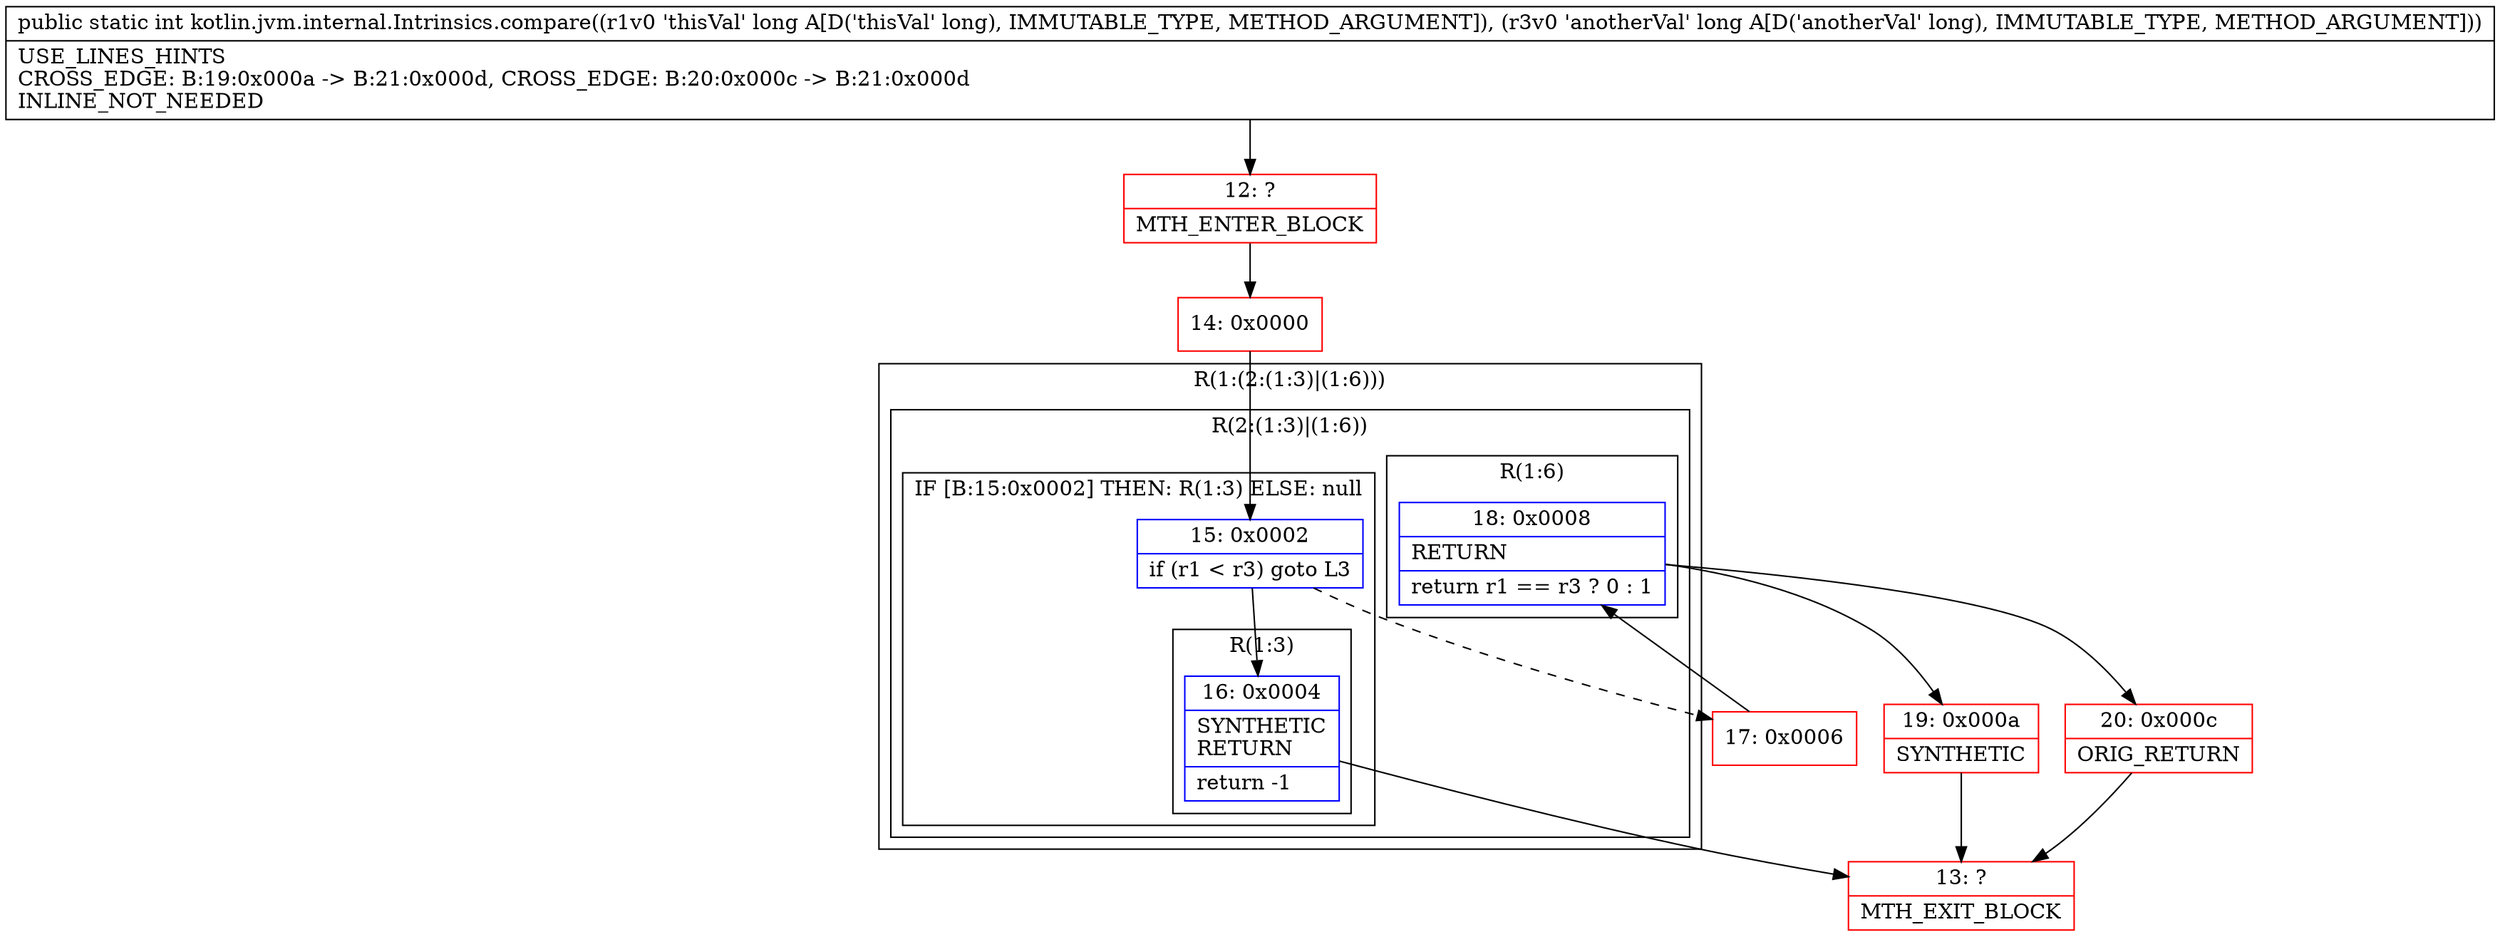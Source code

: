 digraph "CFG forkotlin.jvm.internal.Intrinsics.compare(JJ)I" {
subgraph cluster_Region_2068794585 {
label = "R(1:(2:(1:3)|(1:6)))";
node [shape=record,color=blue];
subgraph cluster_Region_1280428629 {
label = "R(2:(1:3)|(1:6))";
node [shape=record,color=blue];
subgraph cluster_IfRegion_1921612480 {
label = "IF [B:15:0x0002] THEN: R(1:3) ELSE: null";
node [shape=record,color=blue];
Node_15 [shape=record,label="{15\:\ 0x0002|if (r1 \< r3) goto L3\l}"];
subgraph cluster_Region_582788218 {
label = "R(1:3)";
node [shape=record,color=blue];
Node_16 [shape=record,label="{16\:\ 0x0004|SYNTHETIC\lRETURN\l|return \-1\l}"];
}
}
subgraph cluster_Region_596909424 {
label = "R(1:6)";
node [shape=record,color=blue];
Node_18 [shape=record,label="{18\:\ 0x0008|RETURN\l|return r1 == r3 ? 0 : 1\l}"];
}
}
}
Node_12 [shape=record,color=red,label="{12\:\ ?|MTH_ENTER_BLOCK\l}"];
Node_14 [shape=record,color=red,label="{14\:\ 0x0000}"];
Node_13 [shape=record,color=red,label="{13\:\ ?|MTH_EXIT_BLOCK\l}"];
Node_17 [shape=record,color=red,label="{17\:\ 0x0006}"];
Node_19 [shape=record,color=red,label="{19\:\ 0x000a|SYNTHETIC\l}"];
Node_20 [shape=record,color=red,label="{20\:\ 0x000c|ORIG_RETURN\l}"];
MethodNode[shape=record,label="{public static int kotlin.jvm.internal.Intrinsics.compare((r1v0 'thisVal' long A[D('thisVal' long), IMMUTABLE_TYPE, METHOD_ARGUMENT]), (r3v0 'anotherVal' long A[D('anotherVal' long), IMMUTABLE_TYPE, METHOD_ARGUMENT]))  | USE_LINES_HINTS\lCROSS_EDGE: B:19:0x000a \-\> B:21:0x000d, CROSS_EDGE: B:20:0x000c \-\> B:21:0x000d\lINLINE_NOT_NEEDED\l}"];
MethodNode -> Node_12;Node_15 -> Node_16;
Node_15 -> Node_17[style=dashed];
Node_16 -> Node_13;
Node_18 -> Node_19;
Node_18 -> Node_20;
Node_12 -> Node_14;
Node_14 -> Node_15;
Node_17 -> Node_18;
Node_19 -> Node_13;
Node_20 -> Node_13;
}

